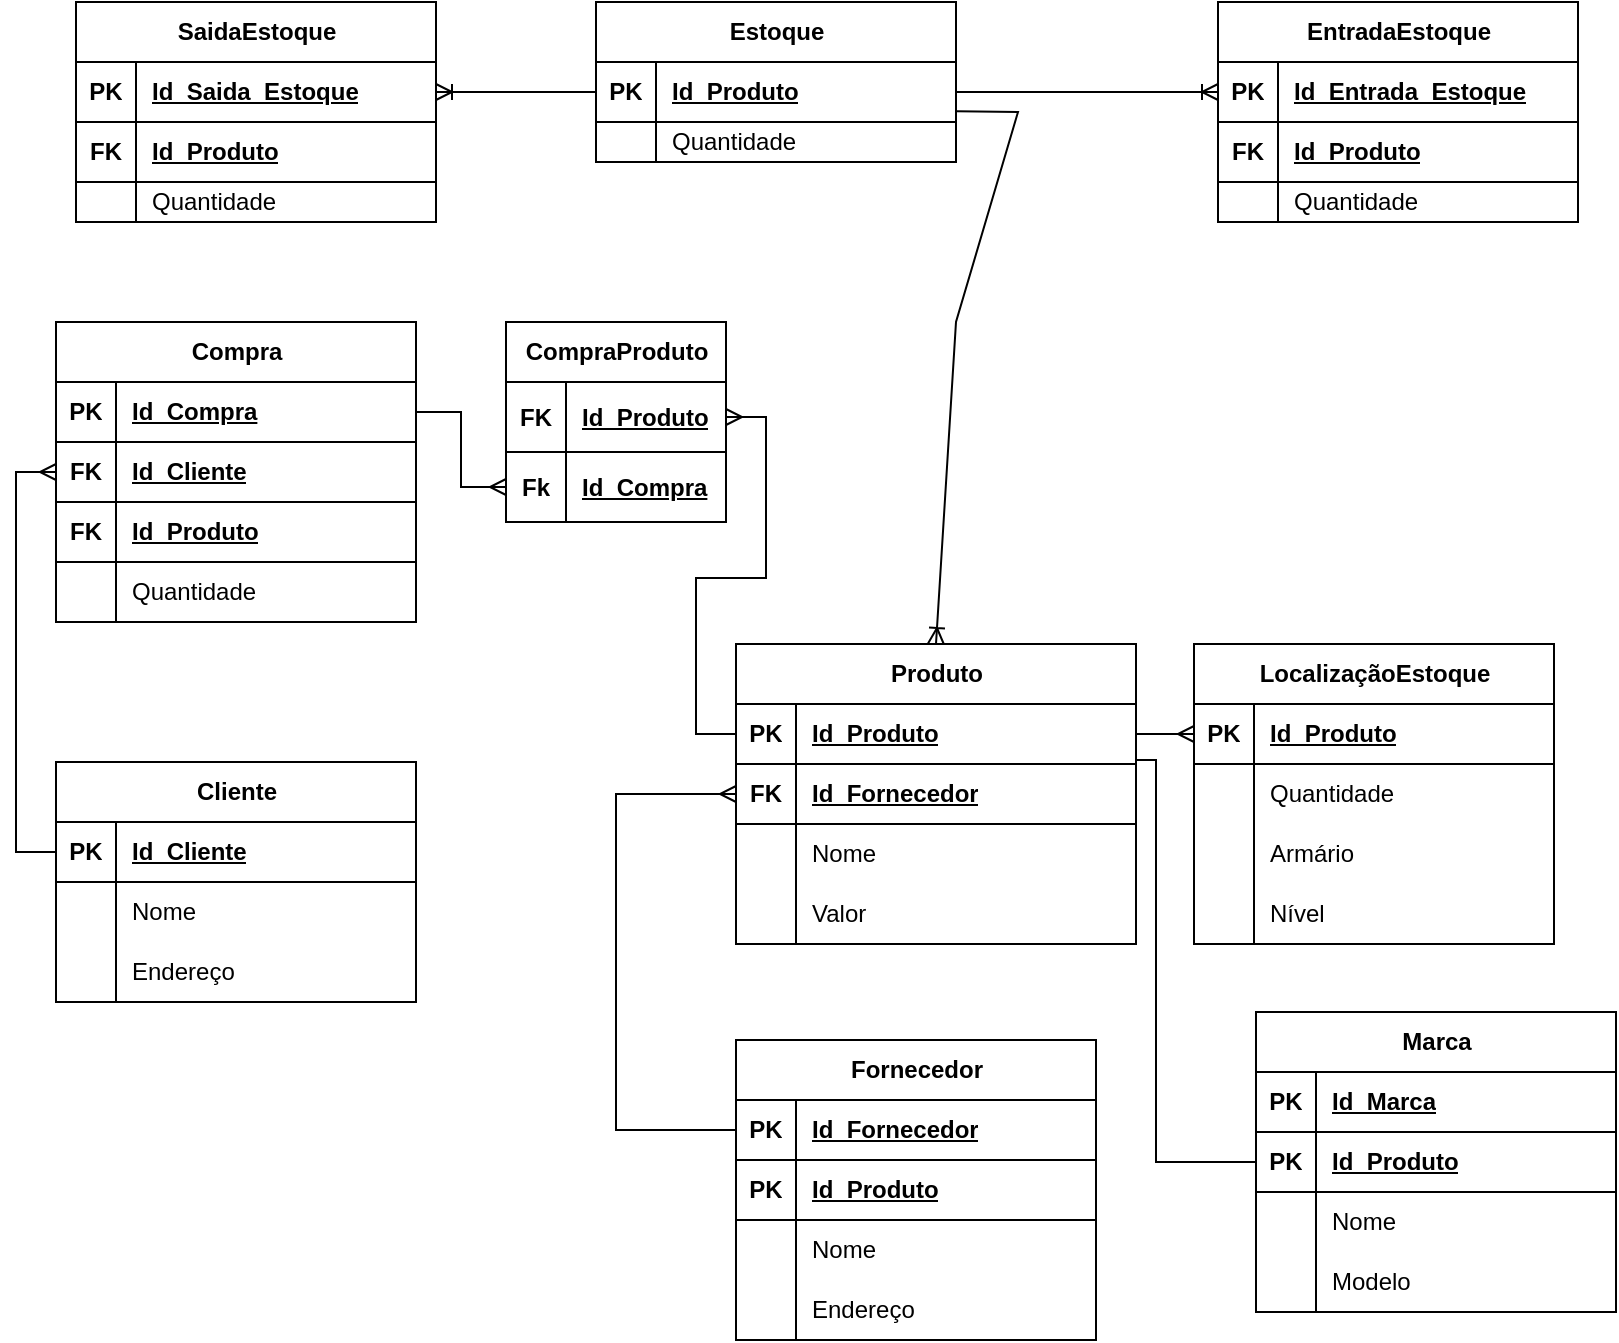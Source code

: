<mxfile version="24.7.10">
  <diagram name="Página-1" id="nTx_fdoXMCmzknQtgJdq">
    <mxGraphModel dx="1296" dy="1094" grid="1" gridSize="10" guides="1" tooltips="1" connect="1" arrows="1" fold="1" page="1" pageScale="1" pageWidth="827" pageHeight="1169" math="0" shadow="0">
      <root>
        <mxCell id="0" />
        <mxCell id="1" parent="0" />
        <mxCell id="i-zbawPk1BXUOURfE1wu-1" value="SaidaEstoque" style="shape=table;startSize=30;container=1;collapsible=1;childLayout=tableLayout;fixedRows=1;rowLines=0;fontStyle=1;align=center;resizeLast=1;html=1;gradientColor=none;rounded=0;fillColor=none;" parent="1" vertex="1">
          <mxGeometry x="880" y="80" width="180" height="110" as="geometry" />
        </mxCell>
        <mxCell id="i-zbawPk1BXUOURfE1wu-2" value="" style="shape=tableRow;horizontal=0;startSize=0;swimlaneHead=0;swimlaneBody=0;fillColor=none;collapsible=0;dropTarget=0;points=[[0,0.5],[1,0.5]];portConstraint=eastwest;top=0;left=0;right=0;bottom=1;" parent="i-zbawPk1BXUOURfE1wu-1" vertex="1">
          <mxGeometry y="30" width="180" height="30" as="geometry" />
        </mxCell>
        <mxCell id="i-zbawPk1BXUOURfE1wu-3" value="PK" style="shape=partialRectangle;connectable=0;fillColor=none;top=0;left=0;bottom=0;right=0;fontStyle=1;overflow=hidden;whiteSpace=wrap;html=1;" parent="i-zbawPk1BXUOURfE1wu-2" vertex="1">
          <mxGeometry width="30" height="30" as="geometry">
            <mxRectangle width="30" height="30" as="alternateBounds" />
          </mxGeometry>
        </mxCell>
        <mxCell id="i-zbawPk1BXUOURfE1wu-4" value="Id_Saida_Estoque" style="shape=partialRectangle;connectable=0;fillColor=none;top=0;left=0;bottom=0;right=0;align=left;spacingLeft=6;fontStyle=5;overflow=hidden;whiteSpace=wrap;html=1;" parent="i-zbawPk1BXUOURfE1wu-2" vertex="1">
          <mxGeometry x="30" width="150" height="30" as="geometry">
            <mxRectangle width="150" height="30" as="alternateBounds" />
          </mxGeometry>
        </mxCell>
        <mxCell id="i-zbawPk1BXUOURfE1wu-5" value="" style="shape=tableRow;horizontal=0;startSize=0;swimlaneHead=0;swimlaneBody=0;fillColor=none;collapsible=0;dropTarget=0;points=[[0,0.5],[1,0.5]];portConstraint=eastwest;top=0;left=0;right=0;bottom=1;" parent="i-zbawPk1BXUOURfE1wu-1" vertex="1">
          <mxGeometry y="60" width="180" height="30" as="geometry" />
        </mxCell>
        <mxCell id="i-zbawPk1BXUOURfE1wu-6" value="FK" style="shape=partialRectangle;connectable=0;fillColor=none;top=0;left=0;bottom=0;right=0;fontStyle=1;overflow=hidden;whiteSpace=wrap;html=1;" parent="i-zbawPk1BXUOURfE1wu-5" vertex="1">
          <mxGeometry width="30" height="30" as="geometry">
            <mxRectangle width="30" height="30" as="alternateBounds" />
          </mxGeometry>
        </mxCell>
        <mxCell id="i-zbawPk1BXUOURfE1wu-7" value="Id_Produto" style="shape=partialRectangle;connectable=0;fillColor=none;top=0;left=0;bottom=0;right=0;align=left;spacingLeft=6;fontStyle=5;overflow=hidden;whiteSpace=wrap;html=1;" parent="i-zbawPk1BXUOURfE1wu-5" vertex="1">
          <mxGeometry x="30" width="150" height="30" as="geometry">
            <mxRectangle width="150" height="30" as="alternateBounds" />
          </mxGeometry>
        </mxCell>
        <mxCell id="i-zbawPk1BXUOURfE1wu-8" value="" style="shape=tableRow;horizontal=0;startSize=0;swimlaneHead=0;swimlaneBody=0;fillColor=none;collapsible=0;dropTarget=0;points=[[0,0.5],[1,0.5]];portConstraint=eastwest;top=0;left=0;right=0;bottom=0;" parent="i-zbawPk1BXUOURfE1wu-1" vertex="1">
          <mxGeometry y="90" width="180" height="20" as="geometry" />
        </mxCell>
        <mxCell id="i-zbawPk1BXUOURfE1wu-9" value="" style="shape=partialRectangle;connectable=0;fillColor=none;top=0;left=0;bottom=0;right=0;editable=1;overflow=hidden;whiteSpace=wrap;html=1;" parent="i-zbawPk1BXUOURfE1wu-8" vertex="1">
          <mxGeometry width="30" height="20" as="geometry">
            <mxRectangle width="30" height="20" as="alternateBounds" />
          </mxGeometry>
        </mxCell>
        <mxCell id="i-zbawPk1BXUOURfE1wu-10" value="Quantidade" style="shape=partialRectangle;connectable=0;fillColor=none;top=0;left=0;bottom=0;right=0;align=left;spacingLeft=6;overflow=hidden;whiteSpace=wrap;html=1;" parent="i-zbawPk1BXUOURfE1wu-8" vertex="1">
          <mxGeometry x="30" width="150" height="20" as="geometry">
            <mxRectangle width="150" height="20" as="alternateBounds" />
          </mxGeometry>
        </mxCell>
        <mxCell id="i-zbawPk1BXUOURfE1wu-11" value="EntradaEstoque" style="shape=table;startSize=30;container=1;collapsible=1;childLayout=tableLayout;fixedRows=1;rowLines=0;fontStyle=1;align=center;resizeLast=1;html=1;gradientColor=none;rounded=0;fillColor=none;" parent="1" vertex="1">
          <mxGeometry x="1451" y="80" width="180" height="110" as="geometry" />
        </mxCell>
        <mxCell id="i-zbawPk1BXUOURfE1wu-12" value="" style="shape=tableRow;horizontal=0;startSize=0;swimlaneHead=0;swimlaneBody=0;fillColor=none;collapsible=0;dropTarget=0;points=[[0,0.5],[1,0.5]];portConstraint=eastwest;top=0;left=0;right=0;bottom=1;" parent="i-zbawPk1BXUOURfE1wu-11" vertex="1">
          <mxGeometry y="30" width="180" height="30" as="geometry" />
        </mxCell>
        <mxCell id="i-zbawPk1BXUOURfE1wu-13" value="PK" style="shape=partialRectangle;connectable=0;fillColor=none;top=0;left=0;bottom=0;right=0;fontStyle=1;overflow=hidden;whiteSpace=wrap;html=1;" parent="i-zbawPk1BXUOURfE1wu-12" vertex="1">
          <mxGeometry width="30" height="30" as="geometry">
            <mxRectangle width="30" height="30" as="alternateBounds" />
          </mxGeometry>
        </mxCell>
        <mxCell id="i-zbawPk1BXUOURfE1wu-14" value="Id_Entrada_Estoque" style="shape=partialRectangle;connectable=0;fillColor=none;top=0;left=0;bottom=0;right=0;align=left;spacingLeft=6;fontStyle=5;overflow=hidden;whiteSpace=wrap;html=1;" parent="i-zbawPk1BXUOURfE1wu-12" vertex="1">
          <mxGeometry x="30" width="150" height="30" as="geometry">
            <mxRectangle width="150" height="30" as="alternateBounds" />
          </mxGeometry>
        </mxCell>
        <mxCell id="i-zbawPk1BXUOURfE1wu-15" value="" style="shape=tableRow;horizontal=0;startSize=0;swimlaneHead=0;swimlaneBody=0;fillColor=none;collapsible=0;dropTarget=0;points=[[0,0.5],[1,0.5]];portConstraint=eastwest;top=0;left=0;right=0;bottom=1;" parent="i-zbawPk1BXUOURfE1wu-11" vertex="1">
          <mxGeometry y="60" width="180" height="30" as="geometry" />
        </mxCell>
        <mxCell id="i-zbawPk1BXUOURfE1wu-16" value="FK" style="shape=partialRectangle;connectable=0;fillColor=none;top=0;left=0;bottom=0;right=0;fontStyle=1;overflow=hidden;whiteSpace=wrap;html=1;" parent="i-zbawPk1BXUOURfE1wu-15" vertex="1">
          <mxGeometry width="30" height="30" as="geometry">
            <mxRectangle width="30" height="30" as="alternateBounds" />
          </mxGeometry>
        </mxCell>
        <mxCell id="i-zbawPk1BXUOURfE1wu-17" value="Id_Produto" style="shape=partialRectangle;connectable=0;fillColor=none;top=0;left=0;bottom=0;right=0;align=left;spacingLeft=6;fontStyle=5;overflow=hidden;whiteSpace=wrap;html=1;" parent="i-zbawPk1BXUOURfE1wu-15" vertex="1">
          <mxGeometry x="30" width="150" height="30" as="geometry">
            <mxRectangle width="150" height="30" as="alternateBounds" />
          </mxGeometry>
        </mxCell>
        <mxCell id="i-zbawPk1BXUOURfE1wu-18" value="" style="shape=tableRow;horizontal=0;startSize=0;swimlaneHead=0;swimlaneBody=0;fillColor=none;collapsible=0;dropTarget=0;points=[[0,0.5],[1,0.5]];portConstraint=eastwest;top=0;left=0;right=0;bottom=0;" parent="i-zbawPk1BXUOURfE1wu-11" vertex="1">
          <mxGeometry y="90" width="180" height="20" as="geometry" />
        </mxCell>
        <mxCell id="i-zbawPk1BXUOURfE1wu-19" value="" style="shape=partialRectangle;connectable=0;fillColor=none;top=0;left=0;bottom=0;right=0;editable=1;overflow=hidden;whiteSpace=wrap;html=1;" parent="i-zbawPk1BXUOURfE1wu-18" vertex="1">
          <mxGeometry width="30" height="20" as="geometry">
            <mxRectangle width="30" height="20" as="alternateBounds" />
          </mxGeometry>
        </mxCell>
        <mxCell id="i-zbawPk1BXUOURfE1wu-20" value="Quantidade" style="shape=partialRectangle;connectable=0;fillColor=none;top=0;left=0;bottom=0;right=0;align=left;spacingLeft=6;overflow=hidden;whiteSpace=wrap;html=1;" parent="i-zbawPk1BXUOURfE1wu-18" vertex="1">
          <mxGeometry x="30" width="150" height="20" as="geometry">
            <mxRectangle width="150" height="20" as="alternateBounds" />
          </mxGeometry>
        </mxCell>
        <mxCell id="i-zbawPk1BXUOURfE1wu-21" value="Estoque" style="shape=table;startSize=30;container=1;collapsible=1;childLayout=tableLayout;fixedRows=1;rowLines=0;fontStyle=1;align=center;resizeLast=1;html=1;gradientColor=none;rounded=0;fillColor=none;" parent="1" vertex="1">
          <mxGeometry x="1140" y="80" width="180" height="80" as="geometry" />
        </mxCell>
        <mxCell id="i-zbawPk1BXUOURfE1wu-22" value="" style="shape=tableRow;horizontal=0;startSize=0;swimlaneHead=0;swimlaneBody=0;fillColor=none;collapsible=0;dropTarget=0;points=[[0,0.5],[1,0.5]];portConstraint=eastwest;top=0;left=0;right=0;bottom=1;" parent="i-zbawPk1BXUOURfE1wu-21" vertex="1">
          <mxGeometry y="30" width="180" height="30" as="geometry" />
        </mxCell>
        <mxCell id="i-zbawPk1BXUOURfE1wu-23" value="PK" style="shape=partialRectangle;connectable=0;fillColor=none;top=0;left=0;bottom=0;right=0;fontStyle=1;overflow=hidden;whiteSpace=wrap;html=1;" parent="i-zbawPk1BXUOURfE1wu-22" vertex="1">
          <mxGeometry width="30" height="30" as="geometry">
            <mxRectangle width="30" height="30" as="alternateBounds" />
          </mxGeometry>
        </mxCell>
        <mxCell id="i-zbawPk1BXUOURfE1wu-24" value="Id_Produto" style="shape=partialRectangle;connectable=0;fillColor=none;top=0;left=0;bottom=0;right=0;align=left;spacingLeft=6;fontStyle=5;overflow=hidden;whiteSpace=wrap;html=1;" parent="i-zbawPk1BXUOURfE1wu-22" vertex="1">
          <mxGeometry x="30" width="150" height="30" as="geometry">
            <mxRectangle width="150" height="30" as="alternateBounds" />
          </mxGeometry>
        </mxCell>
        <mxCell id="i-zbawPk1BXUOURfE1wu-25" value="" style="shape=tableRow;horizontal=0;startSize=0;swimlaneHead=0;swimlaneBody=0;fillColor=none;collapsible=0;dropTarget=0;points=[[0,0.5],[1,0.5]];portConstraint=eastwest;top=0;left=0;right=0;bottom=0;" parent="i-zbawPk1BXUOURfE1wu-21" vertex="1">
          <mxGeometry y="60" width="180" height="20" as="geometry" />
        </mxCell>
        <mxCell id="i-zbawPk1BXUOURfE1wu-26" value="" style="shape=partialRectangle;connectable=0;fillColor=none;top=0;left=0;bottom=0;right=0;editable=1;overflow=hidden;whiteSpace=wrap;html=1;" parent="i-zbawPk1BXUOURfE1wu-25" vertex="1">
          <mxGeometry width="30" height="20" as="geometry">
            <mxRectangle width="30" height="20" as="alternateBounds" />
          </mxGeometry>
        </mxCell>
        <mxCell id="i-zbawPk1BXUOURfE1wu-27" value="Quantidade" style="shape=partialRectangle;connectable=0;fillColor=none;top=0;left=0;bottom=0;right=0;align=left;spacingLeft=6;overflow=hidden;whiteSpace=wrap;html=1;" parent="i-zbawPk1BXUOURfE1wu-25" vertex="1">
          <mxGeometry x="30" width="150" height="20" as="geometry">
            <mxRectangle width="150" height="20" as="alternateBounds" />
          </mxGeometry>
        </mxCell>
        <mxCell id="i-zbawPk1BXUOURfE1wu-28" value="Produto" style="shape=table;startSize=30;container=1;collapsible=1;childLayout=tableLayout;fixedRows=1;rowLines=0;fontStyle=1;align=center;resizeLast=1;html=1;" parent="1" vertex="1">
          <mxGeometry x="1210" y="401" width="200" height="150.0" as="geometry" />
        </mxCell>
        <mxCell id="i-zbawPk1BXUOURfE1wu-29" value="" style="shape=tableRow;horizontal=0;startSize=0;swimlaneHead=0;swimlaneBody=0;fillColor=none;collapsible=0;dropTarget=0;points=[[0,0.5],[1,0.5]];portConstraint=eastwest;top=0;left=0;right=0;bottom=1;" parent="i-zbawPk1BXUOURfE1wu-28" vertex="1">
          <mxGeometry y="30" width="200" height="30" as="geometry" />
        </mxCell>
        <mxCell id="i-zbawPk1BXUOURfE1wu-30" value="PK" style="shape=partialRectangle;connectable=0;fillColor=none;top=0;left=0;bottom=0;right=0;fontStyle=1;overflow=hidden;whiteSpace=wrap;html=1;" parent="i-zbawPk1BXUOURfE1wu-29" vertex="1">
          <mxGeometry width="30" height="30" as="geometry">
            <mxRectangle width="30" height="30" as="alternateBounds" />
          </mxGeometry>
        </mxCell>
        <mxCell id="i-zbawPk1BXUOURfE1wu-31" value="Id_Produto" style="shape=partialRectangle;connectable=0;fillColor=none;top=0;left=0;bottom=0;right=0;align=left;spacingLeft=6;fontStyle=5;overflow=hidden;whiteSpace=wrap;html=1;" parent="i-zbawPk1BXUOURfE1wu-29" vertex="1">
          <mxGeometry x="30" width="170" height="30" as="geometry">
            <mxRectangle width="170" height="30" as="alternateBounds" />
          </mxGeometry>
        </mxCell>
        <mxCell id="i-zbawPk1BXUOURfE1wu-32" value="" style="shape=tableRow;horizontal=0;startSize=0;swimlaneHead=0;swimlaneBody=0;fillColor=none;collapsible=0;dropTarget=0;points=[[0,0.5],[1,0.5]];portConstraint=eastwest;top=0;left=0;right=0;bottom=1;" parent="i-zbawPk1BXUOURfE1wu-28" vertex="1">
          <mxGeometry y="60" width="200" height="30" as="geometry" />
        </mxCell>
        <mxCell id="i-zbawPk1BXUOURfE1wu-33" value="FK" style="shape=partialRectangle;connectable=0;fillColor=none;top=0;left=0;bottom=0;right=0;fontStyle=1;overflow=hidden;whiteSpace=wrap;html=1;" parent="i-zbawPk1BXUOURfE1wu-32" vertex="1">
          <mxGeometry width="30" height="30" as="geometry">
            <mxRectangle width="30" height="30" as="alternateBounds" />
          </mxGeometry>
        </mxCell>
        <mxCell id="i-zbawPk1BXUOURfE1wu-34" value="Id_Fornecedor" style="shape=partialRectangle;connectable=0;fillColor=none;top=0;left=0;bottom=0;right=0;align=left;spacingLeft=6;fontStyle=5;overflow=hidden;whiteSpace=wrap;html=1;" parent="i-zbawPk1BXUOURfE1wu-32" vertex="1">
          <mxGeometry x="30" width="170" height="30" as="geometry">
            <mxRectangle width="170" height="30" as="alternateBounds" />
          </mxGeometry>
        </mxCell>
        <mxCell id="i-zbawPk1BXUOURfE1wu-35" value="" style="shape=tableRow;horizontal=0;startSize=0;swimlaneHead=0;swimlaneBody=0;fillColor=none;collapsible=0;dropTarget=0;points=[[0,0.5],[1,0.5]];portConstraint=eastwest;top=0;left=0;right=0;bottom=0;" parent="i-zbawPk1BXUOURfE1wu-28" vertex="1">
          <mxGeometry y="90" width="200" height="30" as="geometry" />
        </mxCell>
        <mxCell id="i-zbawPk1BXUOURfE1wu-36" value="" style="shape=partialRectangle;connectable=0;fillColor=none;top=0;left=0;bottom=0;right=0;editable=1;overflow=hidden;whiteSpace=wrap;html=1;" parent="i-zbawPk1BXUOURfE1wu-35" vertex="1">
          <mxGeometry width="30" height="30" as="geometry">
            <mxRectangle width="30" height="30" as="alternateBounds" />
          </mxGeometry>
        </mxCell>
        <mxCell id="i-zbawPk1BXUOURfE1wu-37" value="Nome" style="shape=partialRectangle;connectable=0;fillColor=none;top=0;left=0;bottom=0;right=0;align=left;spacingLeft=6;overflow=hidden;whiteSpace=wrap;html=1;" parent="i-zbawPk1BXUOURfE1wu-35" vertex="1">
          <mxGeometry x="30" width="170" height="30" as="geometry">
            <mxRectangle width="170" height="30" as="alternateBounds" />
          </mxGeometry>
        </mxCell>
        <mxCell id="i-zbawPk1BXUOURfE1wu-38" value="" style="shape=tableRow;horizontal=0;startSize=0;swimlaneHead=0;swimlaneBody=0;fillColor=none;collapsible=0;dropTarget=0;points=[[0,0.5],[1,0.5]];portConstraint=eastwest;top=0;left=0;right=0;bottom=0;" parent="i-zbawPk1BXUOURfE1wu-28" vertex="1">
          <mxGeometry y="120" width="200" height="30" as="geometry" />
        </mxCell>
        <mxCell id="i-zbawPk1BXUOURfE1wu-39" value="" style="shape=partialRectangle;connectable=0;fillColor=none;top=0;left=0;bottom=0;right=0;editable=1;overflow=hidden;whiteSpace=wrap;html=1;" parent="i-zbawPk1BXUOURfE1wu-38" vertex="1">
          <mxGeometry width="30" height="30" as="geometry">
            <mxRectangle width="30" height="30" as="alternateBounds" />
          </mxGeometry>
        </mxCell>
        <mxCell id="i-zbawPk1BXUOURfE1wu-40" value="Valor" style="shape=partialRectangle;connectable=0;fillColor=none;top=0;left=0;bottom=0;right=0;align=left;spacingLeft=6;overflow=hidden;whiteSpace=wrap;html=1;" parent="i-zbawPk1BXUOURfE1wu-38" vertex="1">
          <mxGeometry x="30" width="170" height="30" as="geometry">
            <mxRectangle width="170" height="30" as="alternateBounds" />
          </mxGeometry>
        </mxCell>
        <mxCell id="i-zbawPk1BXUOURfE1wu-41" value="LocalizaçãoEstoque" style="shape=table;startSize=30;container=1;collapsible=1;childLayout=tableLayout;fixedRows=1;rowLines=0;fontStyle=1;align=center;resizeLast=1;html=1;" parent="1" vertex="1">
          <mxGeometry x="1439" y="401" width="180" height="150" as="geometry" />
        </mxCell>
        <mxCell id="i-zbawPk1BXUOURfE1wu-42" value="" style="shape=tableRow;horizontal=0;startSize=0;swimlaneHead=0;swimlaneBody=0;fillColor=none;collapsible=0;dropTarget=0;points=[[0,0.5],[1,0.5]];portConstraint=eastwest;top=0;left=0;right=0;bottom=1;" parent="i-zbawPk1BXUOURfE1wu-41" vertex="1">
          <mxGeometry y="30" width="180" height="30" as="geometry" />
        </mxCell>
        <mxCell id="i-zbawPk1BXUOURfE1wu-43" value="PK" style="shape=partialRectangle;connectable=0;fillColor=none;top=0;left=0;bottom=0;right=0;fontStyle=1;overflow=hidden;whiteSpace=wrap;html=1;" parent="i-zbawPk1BXUOURfE1wu-42" vertex="1">
          <mxGeometry width="30" height="30" as="geometry">
            <mxRectangle width="30" height="30" as="alternateBounds" />
          </mxGeometry>
        </mxCell>
        <mxCell id="i-zbawPk1BXUOURfE1wu-44" value="Id_Produto" style="shape=partialRectangle;connectable=0;fillColor=none;top=0;left=0;bottom=0;right=0;align=left;spacingLeft=6;fontStyle=5;overflow=hidden;whiteSpace=wrap;html=1;" parent="i-zbawPk1BXUOURfE1wu-42" vertex="1">
          <mxGeometry x="30" width="150" height="30" as="geometry">
            <mxRectangle width="150" height="30" as="alternateBounds" />
          </mxGeometry>
        </mxCell>
        <mxCell id="i-zbawPk1BXUOURfE1wu-45" value="" style="shape=tableRow;horizontal=0;startSize=0;swimlaneHead=0;swimlaneBody=0;fillColor=none;collapsible=0;dropTarget=0;points=[[0,0.5],[1,0.5]];portConstraint=eastwest;top=0;left=0;right=0;bottom=0;" parent="i-zbawPk1BXUOURfE1wu-41" vertex="1">
          <mxGeometry y="60" width="180" height="30" as="geometry" />
        </mxCell>
        <mxCell id="i-zbawPk1BXUOURfE1wu-46" value="" style="shape=partialRectangle;connectable=0;fillColor=none;top=0;left=0;bottom=0;right=0;editable=1;overflow=hidden;whiteSpace=wrap;html=1;" parent="i-zbawPk1BXUOURfE1wu-45" vertex="1">
          <mxGeometry width="30" height="30" as="geometry">
            <mxRectangle width="30" height="30" as="alternateBounds" />
          </mxGeometry>
        </mxCell>
        <mxCell id="i-zbawPk1BXUOURfE1wu-47" value="Quantidade" style="shape=partialRectangle;connectable=0;fillColor=none;top=0;left=0;bottom=0;right=0;align=left;spacingLeft=6;overflow=hidden;whiteSpace=wrap;html=1;" parent="i-zbawPk1BXUOURfE1wu-45" vertex="1">
          <mxGeometry x="30" width="150" height="30" as="geometry">
            <mxRectangle width="150" height="30" as="alternateBounds" />
          </mxGeometry>
        </mxCell>
        <mxCell id="i-zbawPk1BXUOURfE1wu-48" value="" style="shape=tableRow;horizontal=0;startSize=0;swimlaneHead=0;swimlaneBody=0;fillColor=none;collapsible=0;dropTarget=0;points=[[0,0.5],[1,0.5]];portConstraint=eastwest;top=0;left=0;right=0;bottom=0;" parent="i-zbawPk1BXUOURfE1wu-41" vertex="1">
          <mxGeometry y="90" width="180" height="30" as="geometry" />
        </mxCell>
        <mxCell id="i-zbawPk1BXUOURfE1wu-49" value="" style="shape=partialRectangle;connectable=0;fillColor=none;top=0;left=0;bottom=0;right=0;editable=1;overflow=hidden;whiteSpace=wrap;html=1;" parent="i-zbawPk1BXUOURfE1wu-48" vertex="1">
          <mxGeometry width="30" height="30" as="geometry">
            <mxRectangle width="30" height="30" as="alternateBounds" />
          </mxGeometry>
        </mxCell>
        <mxCell id="i-zbawPk1BXUOURfE1wu-50" value="Armário" style="shape=partialRectangle;connectable=0;fillColor=none;top=0;left=0;bottom=0;right=0;align=left;spacingLeft=6;overflow=hidden;whiteSpace=wrap;html=1;" parent="i-zbawPk1BXUOURfE1wu-48" vertex="1">
          <mxGeometry x="30" width="150" height="30" as="geometry">
            <mxRectangle width="150" height="30" as="alternateBounds" />
          </mxGeometry>
        </mxCell>
        <mxCell id="i-zbawPk1BXUOURfE1wu-51" value="" style="shape=tableRow;horizontal=0;startSize=0;swimlaneHead=0;swimlaneBody=0;fillColor=none;collapsible=0;dropTarget=0;points=[[0,0.5],[1,0.5]];portConstraint=eastwest;top=0;left=0;right=0;bottom=0;" parent="i-zbawPk1BXUOURfE1wu-41" vertex="1">
          <mxGeometry y="120" width="180" height="30" as="geometry" />
        </mxCell>
        <mxCell id="i-zbawPk1BXUOURfE1wu-52" value="" style="shape=partialRectangle;connectable=0;fillColor=none;top=0;left=0;bottom=0;right=0;editable=1;overflow=hidden;whiteSpace=wrap;html=1;" parent="i-zbawPk1BXUOURfE1wu-51" vertex="1">
          <mxGeometry width="30" height="30" as="geometry">
            <mxRectangle width="30" height="30" as="alternateBounds" />
          </mxGeometry>
        </mxCell>
        <mxCell id="i-zbawPk1BXUOURfE1wu-53" value="Nível" style="shape=partialRectangle;connectable=0;fillColor=none;top=0;left=0;bottom=0;right=0;align=left;spacingLeft=6;overflow=hidden;whiteSpace=wrap;html=1;" parent="i-zbawPk1BXUOURfE1wu-51" vertex="1">
          <mxGeometry x="30" width="150" height="30" as="geometry">
            <mxRectangle width="150" height="30" as="alternateBounds" />
          </mxGeometry>
        </mxCell>
        <mxCell id="i-zbawPk1BXUOURfE1wu-54" value="Marca" style="shape=table;startSize=30;container=1;collapsible=1;childLayout=tableLayout;fixedRows=1;rowLines=0;fontStyle=1;align=center;resizeLast=1;html=1;" parent="1" vertex="1">
          <mxGeometry x="1470" y="585" width="180" height="150" as="geometry" />
        </mxCell>
        <mxCell id="i-zbawPk1BXUOURfE1wu-55" value="" style="shape=tableRow;horizontal=0;startSize=0;swimlaneHead=0;swimlaneBody=0;fillColor=none;collapsible=0;dropTarget=0;points=[[0,0.5],[1,0.5]];portConstraint=eastwest;top=0;left=0;right=0;bottom=1;" parent="i-zbawPk1BXUOURfE1wu-54" vertex="1">
          <mxGeometry y="30" width="180" height="30" as="geometry" />
        </mxCell>
        <mxCell id="i-zbawPk1BXUOURfE1wu-56" value="PK" style="shape=partialRectangle;connectable=0;fillColor=none;top=0;left=0;bottom=0;right=0;fontStyle=1;overflow=hidden;whiteSpace=wrap;html=1;" parent="i-zbawPk1BXUOURfE1wu-55" vertex="1">
          <mxGeometry width="30" height="30" as="geometry">
            <mxRectangle width="30" height="30" as="alternateBounds" />
          </mxGeometry>
        </mxCell>
        <mxCell id="i-zbawPk1BXUOURfE1wu-57" value="Id_Marca" style="shape=partialRectangle;connectable=0;fillColor=none;top=0;left=0;bottom=0;right=0;align=left;spacingLeft=6;fontStyle=5;overflow=hidden;whiteSpace=wrap;html=1;" parent="i-zbawPk1BXUOURfE1wu-55" vertex="1">
          <mxGeometry x="30" width="150" height="30" as="geometry">
            <mxRectangle width="150" height="30" as="alternateBounds" />
          </mxGeometry>
        </mxCell>
        <mxCell id="i-zbawPk1BXUOURfE1wu-58" value="" style="shape=tableRow;horizontal=0;startSize=0;swimlaneHead=0;swimlaneBody=0;fillColor=none;collapsible=0;dropTarget=0;points=[[0,0.5],[1,0.5]];portConstraint=eastwest;top=0;left=0;right=0;bottom=1;" parent="i-zbawPk1BXUOURfE1wu-54" vertex="1">
          <mxGeometry y="60" width="180" height="30" as="geometry" />
        </mxCell>
        <mxCell id="i-zbawPk1BXUOURfE1wu-59" value="PK" style="shape=partialRectangle;connectable=0;fillColor=none;top=0;left=0;bottom=0;right=0;fontStyle=1;overflow=hidden;whiteSpace=wrap;html=1;" parent="i-zbawPk1BXUOURfE1wu-58" vertex="1">
          <mxGeometry width="30" height="30" as="geometry">
            <mxRectangle width="30" height="30" as="alternateBounds" />
          </mxGeometry>
        </mxCell>
        <mxCell id="i-zbawPk1BXUOURfE1wu-60" value="Id_Produto" style="shape=partialRectangle;connectable=0;fillColor=none;top=0;left=0;bottom=0;right=0;align=left;spacingLeft=6;fontStyle=5;overflow=hidden;whiteSpace=wrap;html=1;" parent="i-zbawPk1BXUOURfE1wu-58" vertex="1">
          <mxGeometry x="30" width="150" height="30" as="geometry">
            <mxRectangle width="150" height="30" as="alternateBounds" />
          </mxGeometry>
        </mxCell>
        <mxCell id="i-zbawPk1BXUOURfE1wu-61" value="" style="shape=tableRow;horizontal=0;startSize=0;swimlaneHead=0;swimlaneBody=0;fillColor=none;collapsible=0;dropTarget=0;points=[[0,0.5],[1,0.5]];portConstraint=eastwest;top=0;left=0;right=0;bottom=0;" parent="i-zbawPk1BXUOURfE1wu-54" vertex="1">
          <mxGeometry y="90" width="180" height="30" as="geometry" />
        </mxCell>
        <mxCell id="i-zbawPk1BXUOURfE1wu-62" value="" style="shape=partialRectangle;connectable=0;fillColor=none;top=0;left=0;bottom=0;right=0;editable=1;overflow=hidden;whiteSpace=wrap;html=1;" parent="i-zbawPk1BXUOURfE1wu-61" vertex="1">
          <mxGeometry width="30" height="30" as="geometry">
            <mxRectangle width="30" height="30" as="alternateBounds" />
          </mxGeometry>
        </mxCell>
        <mxCell id="i-zbawPk1BXUOURfE1wu-63" value="Nome" style="shape=partialRectangle;connectable=0;fillColor=none;top=0;left=0;bottom=0;right=0;align=left;spacingLeft=6;overflow=hidden;whiteSpace=wrap;html=1;" parent="i-zbawPk1BXUOURfE1wu-61" vertex="1">
          <mxGeometry x="30" width="150" height="30" as="geometry">
            <mxRectangle width="150" height="30" as="alternateBounds" />
          </mxGeometry>
        </mxCell>
        <mxCell id="i-zbawPk1BXUOURfE1wu-64" value="" style="shape=tableRow;horizontal=0;startSize=0;swimlaneHead=0;swimlaneBody=0;fillColor=none;collapsible=0;dropTarget=0;points=[[0,0.5],[1,0.5]];portConstraint=eastwest;top=0;left=0;right=0;bottom=0;" parent="i-zbawPk1BXUOURfE1wu-54" vertex="1">
          <mxGeometry y="120" width="180" height="30" as="geometry" />
        </mxCell>
        <mxCell id="i-zbawPk1BXUOURfE1wu-65" value="" style="shape=partialRectangle;connectable=0;fillColor=none;top=0;left=0;bottom=0;right=0;editable=1;overflow=hidden;whiteSpace=wrap;html=1;" parent="i-zbawPk1BXUOURfE1wu-64" vertex="1">
          <mxGeometry width="30" height="30" as="geometry">
            <mxRectangle width="30" height="30" as="alternateBounds" />
          </mxGeometry>
        </mxCell>
        <mxCell id="i-zbawPk1BXUOURfE1wu-66" value="Modelo" style="shape=partialRectangle;connectable=0;fillColor=none;top=0;left=0;bottom=0;right=0;align=left;spacingLeft=6;overflow=hidden;whiteSpace=wrap;html=1;" parent="i-zbawPk1BXUOURfE1wu-64" vertex="1">
          <mxGeometry x="30" width="150" height="30" as="geometry">
            <mxRectangle width="150" height="30" as="alternateBounds" />
          </mxGeometry>
        </mxCell>
        <mxCell id="i-zbawPk1BXUOURfE1wu-67" value="Compra" style="shape=table;startSize=30;container=1;collapsible=1;childLayout=tableLayout;fixedRows=1;rowLines=0;fontStyle=1;align=center;resizeLast=1;html=1;" parent="1" vertex="1">
          <mxGeometry x="870" y="240" width="180" height="150" as="geometry" />
        </mxCell>
        <mxCell id="i-zbawPk1BXUOURfE1wu-68" value="" style="shape=tableRow;horizontal=0;startSize=0;swimlaneHead=0;swimlaneBody=0;fillColor=none;collapsible=0;dropTarget=0;points=[[0,0.5],[1,0.5]];portConstraint=eastwest;top=0;left=0;right=0;bottom=1;" parent="i-zbawPk1BXUOURfE1wu-67" vertex="1">
          <mxGeometry y="30" width="180" height="30" as="geometry" />
        </mxCell>
        <mxCell id="i-zbawPk1BXUOURfE1wu-69" value="PK" style="shape=partialRectangle;connectable=0;fillColor=none;top=0;left=0;bottom=0;right=0;fontStyle=1;overflow=hidden;whiteSpace=wrap;html=1;" parent="i-zbawPk1BXUOURfE1wu-68" vertex="1">
          <mxGeometry width="30" height="30" as="geometry">
            <mxRectangle width="30" height="30" as="alternateBounds" />
          </mxGeometry>
        </mxCell>
        <mxCell id="i-zbawPk1BXUOURfE1wu-70" value="Id_Compra" style="shape=partialRectangle;connectable=0;fillColor=none;top=0;left=0;bottom=0;right=0;align=left;spacingLeft=6;fontStyle=5;overflow=hidden;whiteSpace=wrap;html=1;" parent="i-zbawPk1BXUOURfE1wu-68" vertex="1">
          <mxGeometry x="30" width="150" height="30" as="geometry">
            <mxRectangle width="150" height="30" as="alternateBounds" />
          </mxGeometry>
        </mxCell>
        <mxCell id="i-zbawPk1BXUOURfE1wu-71" value="" style="shape=tableRow;horizontal=0;startSize=0;swimlaneHead=0;swimlaneBody=0;fillColor=none;collapsible=0;dropTarget=0;points=[[0,0.5],[1,0.5]];portConstraint=eastwest;top=0;left=0;right=0;bottom=1;" parent="i-zbawPk1BXUOURfE1wu-67" vertex="1">
          <mxGeometry y="60" width="180" height="30" as="geometry" />
        </mxCell>
        <mxCell id="i-zbawPk1BXUOURfE1wu-72" value="FK" style="shape=partialRectangle;connectable=0;fillColor=none;top=0;left=0;bottom=0;right=0;fontStyle=1;overflow=hidden;whiteSpace=wrap;html=1;" parent="i-zbawPk1BXUOURfE1wu-71" vertex="1">
          <mxGeometry width="30" height="30" as="geometry">
            <mxRectangle width="30" height="30" as="alternateBounds" />
          </mxGeometry>
        </mxCell>
        <mxCell id="i-zbawPk1BXUOURfE1wu-73" value="Id_Cliente" style="shape=partialRectangle;connectable=0;fillColor=none;top=0;left=0;bottom=0;right=0;align=left;spacingLeft=6;fontStyle=5;overflow=hidden;whiteSpace=wrap;html=1;" parent="i-zbawPk1BXUOURfE1wu-71" vertex="1">
          <mxGeometry x="30" width="150" height="30" as="geometry">
            <mxRectangle width="150" height="30" as="alternateBounds" />
          </mxGeometry>
        </mxCell>
        <mxCell id="i-zbawPk1BXUOURfE1wu-74" value="" style="shape=tableRow;horizontal=0;startSize=0;swimlaneHead=0;swimlaneBody=0;fillColor=none;collapsible=0;dropTarget=0;points=[[0,0.5],[1,0.5]];portConstraint=eastwest;top=0;left=0;right=0;bottom=1;" parent="i-zbawPk1BXUOURfE1wu-67" vertex="1">
          <mxGeometry y="90" width="180" height="30" as="geometry" />
        </mxCell>
        <mxCell id="i-zbawPk1BXUOURfE1wu-75" value="FK" style="shape=partialRectangle;connectable=0;fillColor=none;top=0;left=0;bottom=0;right=0;fontStyle=1;overflow=hidden;whiteSpace=wrap;html=1;" parent="i-zbawPk1BXUOURfE1wu-74" vertex="1">
          <mxGeometry width="30" height="30" as="geometry">
            <mxRectangle width="30" height="30" as="alternateBounds" />
          </mxGeometry>
        </mxCell>
        <mxCell id="i-zbawPk1BXUOURfE1wu-76" value="Id_Produto" style="shape=partialRectangle;connectable=0;fillColor=none;top=0;left=0;bottom=0;right=0;align=left;spacingLeft=6;fontStyle=5;overflow=hidden;whiteSpace=wrap;html=1;" parent="i-zbawPk1BXUOURfE1wu-74" vertex="1">
          <mxGeometry x="30" width="150" height="30" as="geometry">
            <mxRectangle width="150" height="30" as="alternateBounds" />
          </mxGeometry>
        </mxCell>
        <mxCell id="i-zbawPk1BXUOURfE1wu-77" value="" style="shape=tableRow;horizontal=0;startSize=0;swimlaneHead=0;swimlaneBody=0;fillColor=none;collapsible=0;dropTarget=0;points=[[0,0.5],[1,0.5]];portConstraint=eastwest;top=0;left=0;right=0;bottom=0;" parent="i-zbawPk1BXUOURfE1wu-67" vertex="1">
          <mxGeometry y="120" width="180" height="30" as="geometry" />
        </mxCell>
        <mxCell id="i-zbawPk1BXUOURfE1wu-78" value="" style="shape=partialRectangle;connectable=0;fillColor=none;top=0;left=0;bottom=0;right=0;editable=1;overflow=hidden;whiteSpace=wrap;html=1;" parent="i-zbawPk1BXUOURfE1wu-77" vertex="1">
          <mxGeometry width="30" height="30" as="geometry">
            <mxRectangle width="30" height="30" as="alternateBounds" />
          </mxGeometry>
        </mxCell>
        <mxCell id="i-zbawPk1BXUOURfE1wu-79" value="Quantidade" style="shape=partialRectangle;connectable=0;fillColor=none;top=0;left=0;bottom=0;right=0;align=left;spacingLeft=6;overflow=hidden;whiteSpace=wrap;html=1;" parent="i-zbawPk1BXUOURfE1wu-77" vertex="1">
          <mxGeometry x="30" width="150" height="30" as="geometry">
            <mxRectangle width="150" height="30" as="alternateBounds" />
          </mxGeometry>
        </mxCell>
        <mxCell id="i-zbawPk1BXUOURfE1wu-80" value="Cliente" style="shape=table;startSize=30;container=1;collapsible=1;childLayout=tableLayout;fixedRows=1;rowLines=0;fontStyle=1;align=center;resizeLast=1;html=1;" parent="1" vertex="1">
          <mxGeometry x="870" y="460" width="180" height="120" as="geometry" />
        </mxCell>
        <mxCell id="i-zbawPk1BXUOURfE1wu-81" value="" style="shape=tableRow;horizontal=0;startSize=0;swimlaneHead=0;swimlaneBody=0;fillColor=none;collapsible=0;dropTarget=0;points=[[0,0.5],[1,0.5]];portConstraint=eastwest;top=0;left=0;right=0;bottom=1;" parent="i-zbawPk1BXUOURfE1wu-80" vertex="1">
          <mxGeometry y="30" width="180" height="30" as="geometry" />
        </mxCell>
        <mxCell id="i-zbawPk1BXUOURfE1wu-82" value="PK" style="shape=partialRectangle;connectable=0;fillColor=none;top=0;left=0;bottom=0;right=0;fontStyle=1;overflow=hidden;whiteSpace=wrap;html=1;" parent="i-zbawPk1BXUOURfE1wu-81" vertex="1">
          <mxGeometry width="30" height="30" as="geometry">
            <mxRectangle width="30" height="30" as="alternateBounds" />
          </mxGeometry>
        </mxCell>
        <mxCell id="i-zbawPk1BXUOURfE1wu-83" value="Id_Cliente" style="shape=partialRectangle;connectable=0;fillColor=none;top=0;left=0;bottom=0;right=0;align=left;spacingLeft=6;fontStyle=5;overflow=hidden;whiteSpace=wrap;html=1;" parent="i-zbawPk1BXUOURfE1wu-81" vertex="1">
          <mxGeometry x="30" width="150" height="30" as="geometry">
            <mxRectangle width="150" height="30" as="alternateBounds" />
          </mxGeometry>
        </mxCell>
        <mxCell id="i-zbawPk1BXUOURfE1wu-84" value="" style="shape=tableRow;horizontal=0;startSize=0;swimlaneHead=0;swimlaneBody=0;fillColor=none;collapsible=0;dropTarget=0;points=[[0,0.5],[1,0.5]];portConstraint=eastwest;top=0;left=0;right=0;bottom=0;" parent="i-zbawPk1BXUOURfE1wu-80" vertex="1">
          <mxGeometry y="60" width="180" height="30" as="geometry" />
        </mxCell>
        <mxCell id="i-zbawPk1BXUOURfE1wu-85" value="" style="shape=partialRectangle;connectable=0;fillColor=none;top=0;left=0;bottom=0;right=0;editable=1;overflow=hidden;whiteSpace=wrap;html=1;" parent="i-zbawPk1BXUOURfE1wu-84" vertex="1">
          <mxGeometry width="30" height="30" as="geometry">
            <mxRectangle width="30" height="30" as="alternateBounds" />
          </mxGeometry>
        </mxCell>
        <mxCell id="i-zbawPk1BXUOURfE1wu-86" value="Nome" style="shape=partialRectangle;connectable=0;fillColor=none;top=0;left=0;bottom=0;right=0;align=left;spacingLeft=6;overflow=hidden;whiteSpace=wrap;html=1;" parent="i-zbawPk1BXUOURfE1wu-84" vertex="1">
          <mxGeometry x="30" width="150" height="30" as="geometry">
            <mxRectangle width="150" height="30" as="alternateBounds" />
          </mxGeometry>
        </mxCell>
        <mxCell id="i-zbawPk1BXUOURfE1wu-87" value="" style="shape=tableRow;horizontal=0;startSize=0;swimlaneHead=0;swimlaneBody=0;fillColor=none;collapsible=0;dropTarget=0;points=[[0,0.5],[1,0.5]];portConstraint=eastwest;top=0;left=0;right=0;bottom=0;" parent="i-zbawPk1BXUOURfE1wu-80" vertex="1">
          <mxGeometry y="90" width="180" height="30" as="geometry" />
        </mxCell>
        <mxCell id="i-zbawPk1BXUOURfE1wu-88" value="" style="shape=partialRectangle;connectable=0;fillColor=none;top=0;left=0;bottom=0;right=0;editable=1;overflow=hidden;whiteSpace=wrap;html=1;" parent="i-zbawPk1BXUOURfE1wu-87" vertex="1">
          <mxGeometry width="30" height="30" as="geometry">
            <mxRectangle width="30" height="30" as="alternateBounds" />
          </mxGeometry>
        </mxCell>
        <mxCell id="i-zbawPk1BXUOURfE1wu-89" value="Endereço" style="shape=partialRectangle;connectable=0;fillColor=none;top=0;left=0;bottom=0;right=0;align=left;spacingLeft=6;overflow=hidden;whiteSpace=wrap;html=1;" parent="i-zbawPk1BXUOURfE1wu-87" vertex="1">
          <mxGeometry x="30" width="150" height="30" as="geometry">
            <mxRectangle width="150" height="30" as="alternateBounds" />
          </mxGeometry>
        </mxCell>
        <mxCell id="i-zbawPk1BXUOURfE1wu-90" value="Fornecedor" style="shape=table;startSize=30;container=1;collapsible=1;childLayout=tableLayout;fixedRows=1;rowLines=0;fontStyle=1;align=center;resizeLast=1;html=1;" parent="1" vertex="1">
          <mxGeometry x="1210" y="599" width="180" height="150" as="geometry" />
        </mxCell>
        <mxCell id="i-zbawPk1BXUOURfE1wu-91" value="" style="shape=tableRow;horizontal=0;startSize=0;swimlaneHead=0;swimlaneBody=0;fillColor=none;collapsible=0;dropTarget=0;points=[[0,0.5],[1,0.5]];portConstraint=eastwest;top=0;left=0;right=0;bottom=1;" parent="i-zbawPk1BXUOURfE1wu-90" vertex="1">
          <mxGeometry y="30" width="180" height="30" as="geometry" />
        </mxCell>
        <mxCell id="i-zbawPk1BXUOURfE1wu-92" value="PK" style="shape=partialRectangle;connectable=0;fillColor=none;top=0;left=0;bottom=0;right=0;fontStyle=1;overflow=hidden;whiteSpace=wrap;html=1;" parent="i-zbawPk1BXUOURfE1wu-91" vertex="1">
          <mxGeometry width="30" height="30" as="geometry">
            <mxRectangle width="30" height="30" as="alternateBounds" />
          </mxGeometry>
        </mxCell>
        <mxCell id="i-zbawPk1BXUOURfE1wu-93" value="Id_Fornecedor" style="shape=partialRectangle;connectable=0;fillColor=none;top=0;left=0;bottom=0;right=0;align=left;spacingLeft=6;fontStyle=5;overflow=hidden;whiteSpace=wrap;html=1;" parent="i-zbawPk1BXUOURfE1wu-91" vertex="1">
          <mxGeometry x="30" width="150" height="30" as="geometry">
            <mxRectangle width="150" height="30" as="alternateBounds" />
          </mxGeometry>
        </mxCell>
        <mxCell id="i-zbawPk1BXUOURfE1wu-94" value="" style="shape=tableRow;horizontal=0;startSize=0;swimlaneHead=0;swimlaneBody=0;fillColor=none;collapsible=0;dropTarget=0;points=[[0,0.5],[1,0.5]];portConstraint=eastwest;top=0;left=0;right=0;bottom=1;" parent="i-zbawPk1BXUOURfE1wu-90" vertex="1">
          <mxGeometry y="60" width="180" height="30" as="geometry" />
        </mxCell>
        <mxCell id="i-zbawPk1BXUOURfE1wu-95" value="PK" style="shape=partialRectangle;connectable=0;fillColor=none;top=0;left=0;bottom=0;right=0;fontStyle=1;overflow=hidden;whiteSpace=wrap;html=1;" parent="i-zbawPk1BXUOURfE1wu-94" vertex="1">
          <mxGeometry width="30" height="30" as="geometry">
            <mxRectangle width="30" height="30" as="alternateBounds" />
          </mxGeometry>
        </mxCell>
        <mxCell id="i-zbawPk1BXUOURfE1wu-96" value="Id_Produto" style="shape=partialRectangle;connectable=0;fillColor=none;top=0;left=0;bottom=0;right=0;align=left;spacingLeft=6;fontStyle=5;overflow=hidden;whiteSpace=wrap;html=1;" parent="i-zbawPk1BXUOURfE1wu-94" vertex="1">
          <mxGeometry x="30" width="150" height="30" as="geometry">
            <mxRectangle width="150" height="30" as="alternateBounds" />
          </mxGeometry>
        </mxCell>
        <mxCell id="i-zbawPk1BXUOURfE1wu-97" value="" style="shape=tableRow;horizontal=0;startSize=0;swimlaneHead=0;swimlaneBody=0;fillColor=none;collapsible=0;dropTarget=0;points=[[0,0.5],[1,0.5]];portConstraint=eastwest;top=0;left=0;right=0;bottom=0;" parent="i-zbawPk1BXUOURfE1wu-90" vertex="1">
          <mxGeometry y="90" width="180" height="30" as="geometry" />
        </mxCell>
        <mxCell id="i-zbawPk1BXUOURfE1wu-98" value="" style="shape=partialRectangle;connectable=0;fillColor=none;top=0;left=0;bottom=0;right=0;editable=1;overflow=hidden;whiteSpace=wrap;html=1;" parent="i-zbawPk1BXUOURfE1wu-97" vertex="1">
          <mxGeometry width="30" height="30" as="geometry">
            <mxRectangle width="30" height="30" as="alternateBounds" />
          </mxGeometry>
        </mxCell>
        <mxCell id="i-zbawPk1BXUOURfE1wu-99" value="Nome" style="shape=partialRectangle;connectable=0;fillColor=none;top=0;left=0;bottom=0;right=0;align=left;spacingLeft=6;overflow=hidden;whiteSpace=wrap;html=1;" parent="i-zbawPk1BXUOURfE1wu-97" vertex="1">
          <mxGeometry x="30" width="150" height="30" as="geometry">
            <mxRectangle width="150" height="30" as="alternateBounds" />
          </mxGeometry>
        </mxCell>
        <mxCell id="i-zbawPk1BXUOURfE1wu-100" value="" style="shape=tableRow;horizontal=0;startSize=0;swimlaneHead=0;swimlaneBody=0;fillColor=none;collapsible=0;dropTarget=0;points=[[0,0.5],[1,0.5]];portConstraint=eastwest;top=0;left=0;right=0;bottom=0;" parent="i-zbawPk1BXUOURfE1wu-90" vertex="1">
          <mxGeometry y="120" width="180" height="30" as="geometry" />
        </mxCell>
        <mxCell id="i-zbawPk1BXUOURfE1wu-101" value="" style="shape=partialRectangle;connectable=0;fillColor=none;top=0;left=0;bottom=0;right=0;editable=1;overflow=hidden;whiteSpace=wrap;html=1;" parent="i-zbawPk1BXUOURfE1wu-100" vertex="1">
          <mxGeometry width="30" height="30" as="geometry">
            <mxRectangle width="30" height="30" as="alternateBounds" />
          </mxGeometry>
        </mxCell>
        <mxCell id="i-zbawPk1BXUOURfE1wu-102" value="Endereço" style="shape=partialRectangle;connectable=0;fillColor=none;top=0;left=0;bottom=0;right=0;align=left;spacingLeft=6;overflow=hidden;whiteSpace=wrap;html=1;" parent="i-zbawPk1BXUOURfE1wu-100" vertex="1">
          <mxGeometry x="30" width="150" height="30" as="geometry">
            <mxRectangle width="150" height="30" as="alternateBounds" />
          </mxGeometry>
        </mxCell>
        <mxCell id="i-zbawPk1BXUOURfE1wu-103" value="" style="edgeStyle=entityRelationEdgeStyle;fontSize=12;html=1;endArrow=ERoneToMany;rounded=0;entryX=1;entryY=0.5;entryDx=0;entryDy=0;exitX=0;exitY=0.5;exitDx=0;exitDy=0;" parent="1" source="i-zbawPk1BXUOURfE1wu-22" target="i-zbawPk1BXUOURfE1wu-2" edge="1">
          <mxGeometry width="100" height="100" relative="1" as="geometry">
            <mxPoint x="1100" y="160" as="sourcePoint" />
            <mxPoint x="1200" y="60" as="targetPoint" />
          </mxGeometry>
        </mxCell>
        <mxCell id="i-zbawPk1BXUOURfE1wu-104" value="" style="edgeStyle=entityRelationEdgeStyle;fontSize=12;html=1;endArrow=ERoneToMany;rounded=0;entryX=0;entryY=0.5;entryDx=0;entryDy=0;exitX=1;exitY=0.5;exitDx=0;exitDy=0;" parent="1" source="i-zbawPk1BXUOURfE1wu-22" target="i-zbawPk1BXUOURfE1wu-12" edge="1">
          <mxGeometry width="100" height="100" relative="1" as="geometry">
            <mxPoint x="1120" y="190" as="sourcePoint" />
            <mxPoint x="1220" y="90" as="targetPoint" />
          </mxGeometry>
        </mxCell>
        <mxCell id="i-zbawPk1BXUOURfE1wu-105" value="" style="fontSize=12;html=1;endArrow=ERoneToMany;rounded=0;entryX=0.5;entryY=0;entryDx=0;entryDy=0;exitX=1.002;exitY=0.82;exitDx=0;exitDy=0;exitPerimeter=0;" parent="1" source="i-zbawPk1BXUOURfE1wu-22" target="i-zbawPk1BXUOURfE1wu-28" edge="1">
          <mxGeometry width="100" height="100" relative="1" as="geometry">
            <mxPoint x="1351" y="170" as="sourcePoint" />
            <mxPoint x="1350.77" y="229.32" as="targetPoint" />
            <Array as="points">
              <mxPoint x="1351" y="135" />
              <mxPoint x="1320" y="240" />
            </Array>
          </mxGeometry>
        </mxCell>
        <mxCell id="i-zbawPk1BXUOURfE1wu-106" value="CompraProduto" style="shape=table;startSize=30;container=1;collapsible=1;childLayout=tableLayout;fixedRows=1;rowLines=0;fontStyle=1;align=center;resizeLast=1;html=1;" parent="1" vertex="1">
          <mxGeometry x="1095" y="240" width="110" height="100" as="geometry" />
        </mxCell>
        <mxCell id="i-zbawPk1BXUOURfE1wu-107" value="" style="shape=tableRow;horizontal=0;startSize=0;swimlaneHead=0;swimlaneBody=0;fillColor=none;collapsible=0;dropTarget=0;points=[[0,0.5],[1,0.5]];portConstraint=eastwest;top=0;left=0;right=0;bottom=1;" parent="i-zbawPk1BXUOURfE1wu-106" vertex="1">
          <mxGeometry y="30" width="110" height="35" as="geometry" />
        </mxCell>
        <mxCell id="i-zbawPk1BXUOURfE1wu-108" value="FK" style="shape=partialRectangle;connectable=0;fillColor=none;top=0;left=0;bottom=0;right=0;fontStyle=1;overflow=hidden;whiteSpace=wrap;html=1;" parent="i-zbawPk1BXUOURfE1wu-107" vertex="1">
          <mxGeometry width="30" height="35" as="geometry">
            <mxRectangle width="30" height="35" as="alternateBounds" />
          </mxGeometry>
        </mxCell>
        <mxCell id="i-zbawPk1BXUOURfE1wu-109" value="Id_Produto" style="shape=partialRectangle;connectable=0;fillColor=none;top=0;left=0;bottom=0;right=0;align=left;spacingLeft=6;fontStyle=5;overflow=hidden;whiteSpace=wrap;html=1;" parent="i-zbawPk1BXUOURfE1wu-107" vertex="1">
          <mxGeometry x="30" width="80" height="35" as="geometry">
            <mxRectangle width="80" height="35" as="alternateBounds" />
          </mxGeometry>
        </mxCell>
        <mxCell id="i-zbawPk1BXUOURfE1wu-110" value="" style="shape=tableRow;horizontal=0;startSize=0;swimlaneHead=0;swimlaneBody=0;fillColor=none;collapsible=0;dropTarget=0;points=[[0,0.5],[1,0.5]];portConstraint=eastwest;top=0;left=0;right=0;bottom=1;" parent="i-zbawPk1BXUOURfE1wu-106" vertex="1">
          <mxGeometry y="65" width="110" height="35" as="geometry" />
        </mxCell>
        <mxCell id="i-zbawPk1BXUOURfE1wu-111" value="Fk" style="shape=partialRectangle;connectable=0;fillColor=none;top=0;left=0;bottom=0;right=0;fontStyle=1;overflow=hidden;whiteSpace=wrap;html=1;" parent="i-zbawPk1BXUOURfE1wu-110" vertex="1">
          <mxGeometry width="30" height="35" as="geometry">
            <mxRectangle width="30" height="35" as="alternateBounds" />
          </mxGeometry>
        </mxCell>
        <mxCell id="i-zbawPk1BXUOURfE1wu-112" value="Id_Compra" style="shape=partialRectangle;connectable=0;fillColor=none;top=0;left=0;bottom=0;right=0;align=left;spacingLeft=6;fontStyle=5;overflow=hidden;whiteSpace=wrap;html=1;" parent="i-zbawPk1BXUOURfE1wu-110" vertex="1">
          <mxGeometry x="30" width="80" height="35" as="geometry">
            <mxRectangle width="80" height="35" as="alternateBounds" />
          </mxGeometry>
        </mxCell>
        <mxCell id="i-zbawPk1BXUOURfE1wu-113" style="edgeStyle=orthogonalEdgeStyle;rounded=0;orthogonalLoop=1;jettySize=auto;html=1;entryX=0;entryY=0.5;entryDx=0;entryDy=0;endArrow=ERmany;endFill=0;" parent="1" source="i-zbawPk1BXUOURfE1wu-68" target="i-zbawPk1BXUOURfE1wu-110" edge="1">
          <mxGeometry relative="1" as="geometry" />
        </mxCell>
        <mxCell id="i-zbawPk1BXUOURfE1wu-114" style="edgeStyle=orthogonalEdgeStyle;rounded=0;orthogonalLoop=1;jettySize=auto;html=1;entryX=0;entryY=0.5;entryDx=0;entryDy=0;endArrow=ERmany;endFill=0;exitX=1;exitY=0.5;exitDx=0;exitDy=0;" parent="1" source="i-zbawPk1BXUOURfE1wu-29" target="i-zbawPk1BXUOURfE1wu-42" edge="1">
          <mxGeometry relative="1" as="geometry">
            <mxPoint x="1429" y="439" as="sourcePoint" />
          </mxGeometry>
        </mxCell>
        <mxCell id="i-zbawPk1BXUOURfE1wu-115" style="edgeStyle=orthogonalEdgeStyle;rounded=0;orthogonalLoop=1;jettySize=auto;html=1;endArrow=baseDash;endFill=0;exitX=1.001;exitY=0.932;exitDx=0;exitDy=0;exitPerimeter=0;entryX=0;entryY=0.5;entryDx=0;entryDy=0;" parent="1" source="i-zbawPk1BXUOURfE1wu-29" target="i-zbawPk1BXUOURfE1wu-58" edge="1">
          <mxGeometry relative="1" as="geometry">
            <mxPoint x="1419" y="459" as="sourcePoint" />
            <mxPoint x="1450" y="660" as="targetPoint" />
            <Array as="points">
              <mxPoint x="1420" y="459" />
              <mxPoint x="1420" y="660" />
            </Array>
          </mxGeometry>
        </mxCell>
        <mxCell id="i-zbawPk1BXUOURfE1wu-116" style="edgeStyle=orthogonalEdgeStyle;rounded=0;orthogonalLoop=1;jettySize=auto;html=1;entryX=0;entryY=0.5;entryDx=0;entryDy=0;endArrow=ERmany;endFill=0;" parent="1" source="i-zbawPk1BXUOURfE1wu-81" target="i-zbawPk1BXUOURfE1wu-71" edge="1">
          <mxGeometry relative="1" as="geometry" />
        </mxCell>
        <mxCell id="i-zbawPk1BXUOURfE1wu-117" style="edgeStyle=orthogonalEdgeStyle;rounded=0;orthogonalLoop=1;jettySize=auto;html=1;entryX=1;entryY=0.5;entryDx=0;entryDy=0;endArrow=ERmany;endFill=0;" parent="1" source="i-zbawPk1BXUOURfE1wu-29" target="i-zbawPk1BXUOURfE1wu-107" edge="1">
          <mxGeometry relative="1" as="geometry" />
        </mxCell>
        <mxCell id="i-zbawPk1BXUOURfE1wu-118" style="edgeStyle=orthogonalEdgeStyle;rounded=0;orthogonalLoop=1;jettySize=auto;html=1;entryX=0;entryY=0.5;entryDx=0;entryDy=0;endArrow=ERmany;endFill=0;exitX=0;exitY=0.5;exitDx=0;exitDy=0;" parent="1" source="i-zbawPk1BXUOURfE1wu-91" target="i-zbawPk1BXUOURfE1wu-32" edge="1">
          <mxGeometry relative="1" as="geometry">
            <mxPoint x="1190" y="630" as="sourcePoint" />
            <Array as="points">
              <mxPoint x="1150" y="644" />
              <mxPoint x="1150" y="476" />
            </Array>
          </mxGeometry>
        </mxCell>
      </root>
    </mxGraphModel>
  </diagram>
</mxfile>
